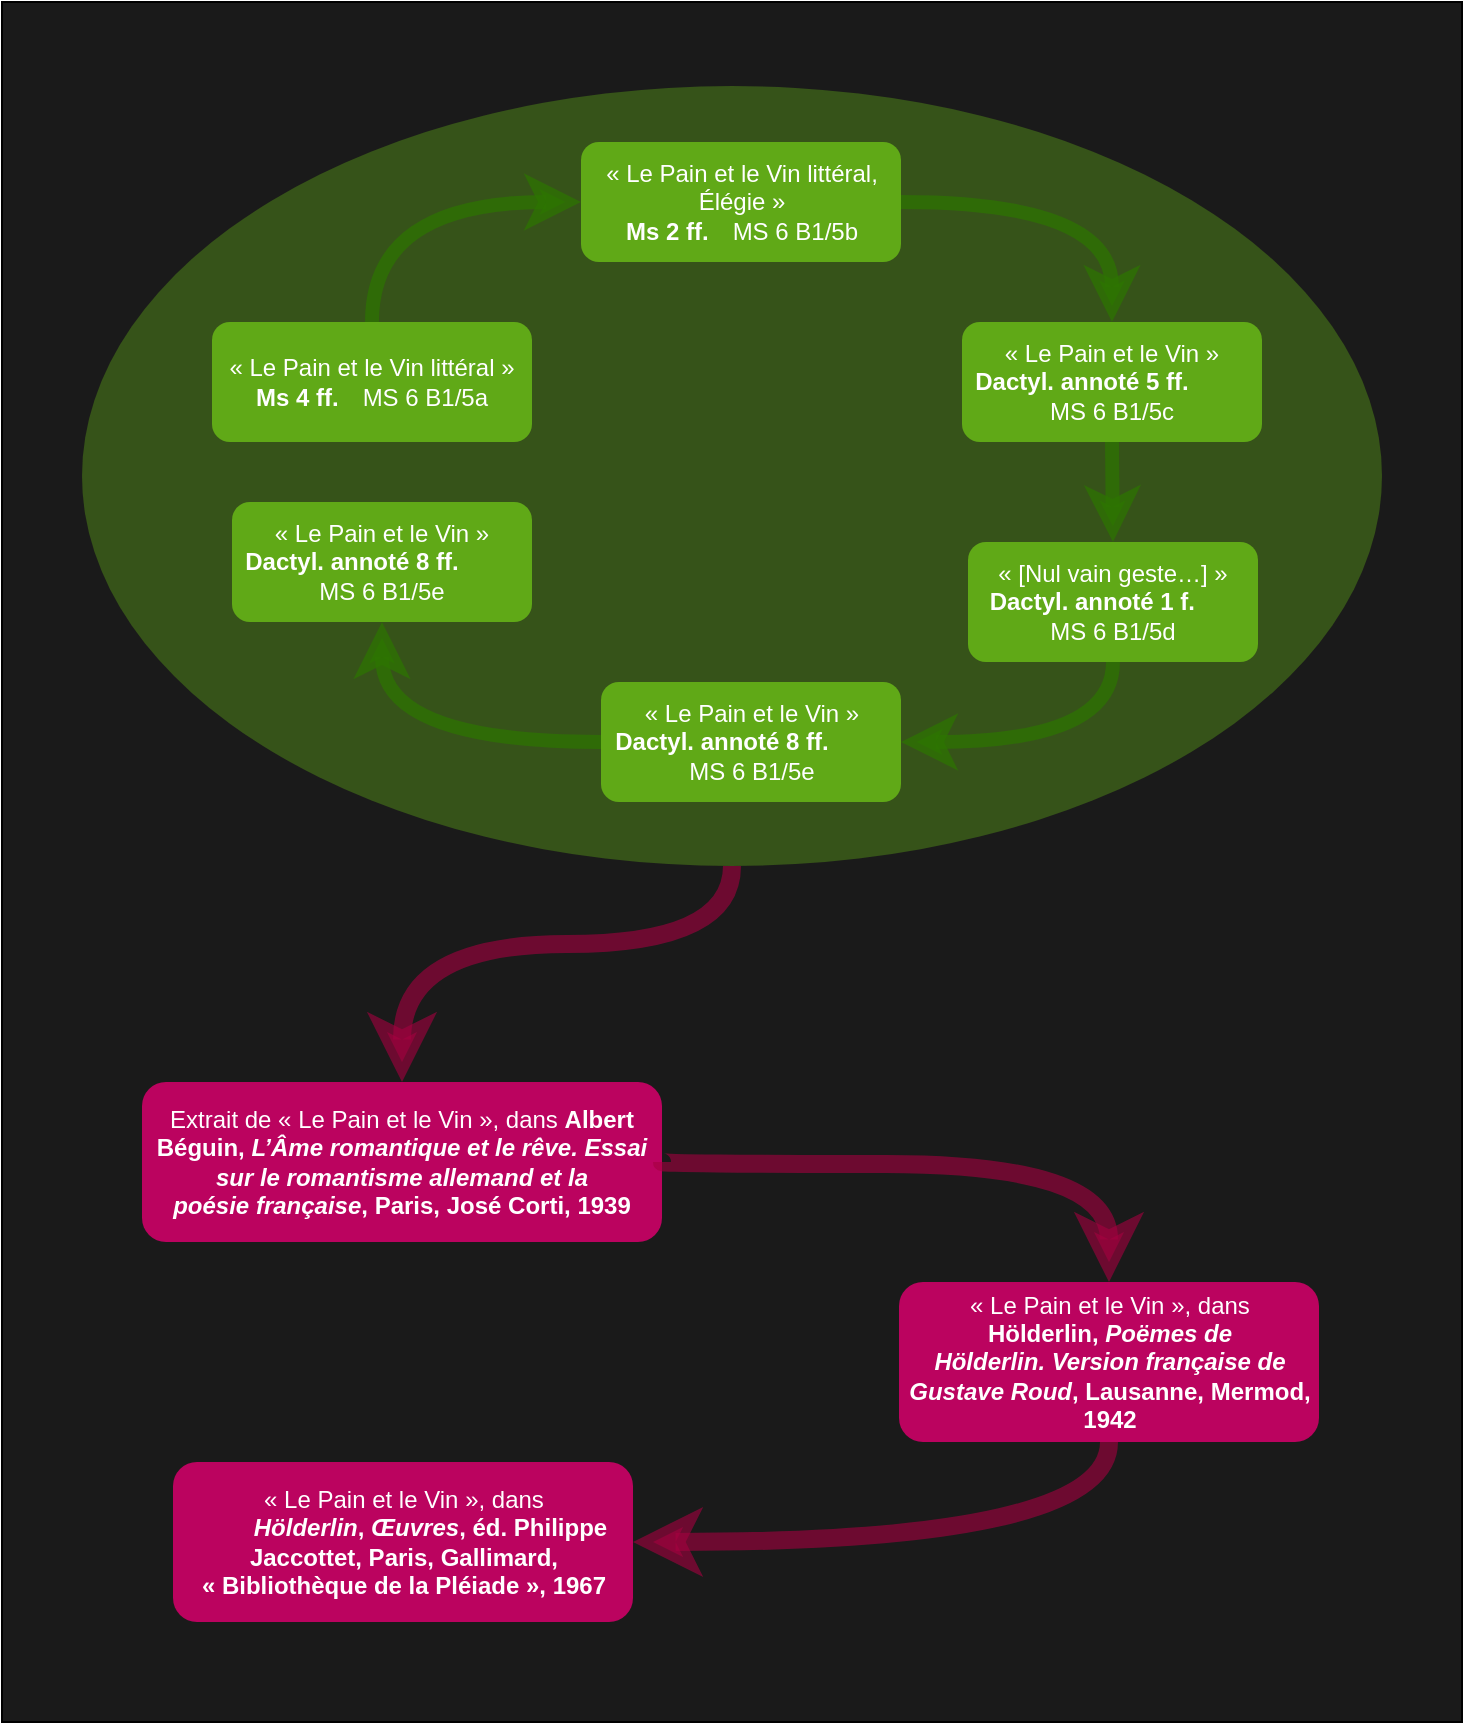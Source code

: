 <mxfile pages="1" version="11.2.5" type="device"><diagram id="5LkJKmRUfhu__ag15CW3" name="Page-1"><mxGraphModel dx="1355" dy="1927" grid="1" gridSize="10" guides="1" tooltips="1" connect="1" arrows="1" fold="1" page="1" pageScale="1" pageWidth="850" pageHeight="1100" math="0" shadow="0"><root><mxCell id="0"/><mxCell id="1" parent="0"/><mxCell id="xSH2JktficslQuj2JTzt-1" value="" style="rounded=0;whiteSpace=wrap;html=1;fillColor=#1A1A1A;" parent="1" vertex="1"><mxGeometry x="50" y="-20" width="730" height="860" as="geometry"/></mxCell><mxCell id="EHv0r3DHbdjwDvYXYAMD-16" value="" style="ellipse;whiteSpace=wrap;html=1;fillColor=#60a917;strokeColor=none;opacity=40;fontColor=#ffffff;" parent="1" vertex="1"><mxGeometry x="90" y="22" width="650" height="390" as="geometry"/></mxCell><mxCell id="EHv0r3DHbdjwDvYXYAMD-1" value="&lt;div&gt;&lt;span style=&quot;font-weight: normal&quot;&gt;« Le Pain et le Vin littéral »&lt;/span&gt;&lt;/div&gt;&lt;div&gt;Ms 4 ff.&lt;span style=&quot;font-weight: normal ; white-space: pre&quot;&gt;&#9;&lt;/span&gt;&lt;span style=&quot;font-weight: normal&quot;&gt;MS 6 B1/5a&lt;/span&gt;&lt;/div&gt;" style="rounded=1;whiteSpace=wrap;html=1;fillColor=#60a917;strokeColor=none;fontStyle=1;fontColor=#ffffff;" parent="1" vertex="1"><mxGeometry x="155" y="140" width="160" height="60" as="geometry"/></mxCell><mxCell id="EHv0r3DHbdjwDvYXYAMD-2" value="&lt;div&gt;&lt;span&gt;« Le Pain et le Vin littéral, Élégie »&lt;/span&gt;&lt;/div&gt;&lt;div&gt;&lt;span&gt;&lt;b&gt;Ms 2 ff.&lt;/b&gt;&lt;span style=&quot;white-space: pre&quot;&gt;&#9;&lt;/span&gt;MS 6 B1/5b&lt;/span&gt;&lt;/div&gt;" style="rounded=1;whiteSpace=wrap;html=1;fillColor=#60a917;strokeColor=none;fontStyle=0;fontColor=#ffffff;" parent="1" vertex="1"><mxGeometry x="339.5" y="50" width="160" height="60" as="geometry"/></mxCell><mxCell id="EHv0r3DHbdjwDvYXYAMD-3" value="&lt;div&gt;&lt;span style=&quot;font-weight: normal&quot;&gt;« Le Pain et le Vin »&lt;/span&gt;&lt;/div&gt;&lt;div&gt;Dactyl. annoté 5 ff.&lt;span style=&quot;font-weight: normal ; white-space: pre&quot;&gt;&#9;&lt;/span&gt;&lt;span style=&quot;font-weight: normal&quot;&gt;&amp;nbsp; MS 6 B1/5c&lt;/span&gt;&lt;/div&gt;" style="rounded=1;whiteSpace=wrap;html=1;fillColor=#60a917;strokeColor=none;fontStyle=1;fontColor=#ffffff;" parent="1" vertex="1"><mxGeometry x="530" y="140" width="150" height="60" as="geometry"/></mxCell><mxCell id="EHv0r3DHbdjwDvYXYAMD-4" value="&lt;div&gt;&lt;span style=&quot;font-weight: normal&quot;&gt;« [Nul vain geste…] »&lt;/span&gt;&lt;/div&gt;&lt;div&gt;Dactyl. annoté 1 f.&lt;span style=&quot;font-weight: normal ; white-space: pre&quot;&gt;&#9;&lt;/span&gt;&lt;span style=&quot;font-weight: normal&quot;&gt;&amp;nbsp; &amp;nbsp; &amp;nbsp; MS 6 B1/5d&lt;/span&gt;&lt;/div&gt;" style="rounded=1;whiteSpace=wrap;html=1;fillColor=#60a917;strokeColor=none;fontStyle=1;fontColor=#ffffff;" parent="1" vertex="1"><mxGeometry x="533" y="250" width="145" height="60" as="geometry"/></mxCell><mxCell id="EHv0r3DHbdjwDvYXYAMD-7" value="&lt;div&gt;&lt;span style=&quot;font-weight: normal&quot;&gt;« Le Pain et le Vin »&lt;/span&gt;&lt;/div&gt;&lt;div&gt;Dactyl. annoté 8 ff.&lt;span style=&quot;font-weight: normal ; white-space: pre&quot;&gt;&#9;&lt;/span&gt;&lt;span style=&quot;font-weight: normal&quot;&gt;&amp;nbsp; MS 6 B1/5e&lt;/span&gt;&lt;/div&gt;" style="rounded=1;whiteSpace=wrap;html=1;fillColor=#60a917;strokeColor=none;fontStyle=1;fontColor=#ffffff;" parent="1" vertex="1"><mxGeometry x="349.5" y="320" width="150" height="60" as="geometry"/></mxCell><mxCell id="EHv0r3DHbdjwDvYXYAMD-8" value="&lt;div&gt;&lt;span style=&quot;font-weight: normal&quot;&gt;« Le Pain et le Vin »&lt;/span&gt;&lt;/div&gt;&lt;div&gt;Dactyl. annoté 8 ff.&lt;span style=&quot;font-weight: normal ; white-space: pre&quot;&gt;&#9;&lt;/span&gt;&lt;span style=&quot;font-weight: normal&quot;&gt;&amp;nbsp; MS 6 B1/5e&lt;/span&gt;&lt;/div&gt;" style="rounded=1;whiteSpace=wrap;html=1;fillColor=#60a917;strokeColor=none;fontStyle=1;fontColor=#ffffff;" parent="1" vertex="1"><mxGeometry x="165" y="230" width="150" height="60" as="geometry"/></mxCell><mxCell id="EHv0r3DHbdjwDvYXYAMD-10" value="" style="endArrow=classic;html=1;fontColor=#FFFFFF;entryX=0;entryY=0.5;entryDx=0;entryDy=0;exitX=0.5;exitY=0;exitDx=0;exitDy=0;edgeStyle=orthogonalEdgeStyle;curved=1;strokeColor=#2D7600;strokeWidth=7;fillColor=#60a917;opacity=70;" parent="1" source="EHv0r3DHbdjwDvYXYAMD-1" target="EHv0r3DHbdjwDvYXYAMD-2" edge="1"><mxGeometry width="50" height="50" relative="1" as="geometry"><mxPoint x="90" y="520" as="sourcePoint"/><mxPoint x="140" y="470" as="targetPoint"/></mxGeometry></mxCell><mxCell id="EHv0r3DHbdjwDvYXYAMD-11" value="" style="endArrow=classic;html=1;fontColor=#FFFFFF;entryX=0.5;entryY=0;entryDx=0;entryDy=0;exitX=1;exitY=0.5;exitDx=0;exitDy=0;edgeStyle=orthogonalEdgeStyle;curved=1;strokeColor=#2D7600;strokeWidth=7;fillColor=#60a917;opacity=70;" parent="1" source="EHv0r3DHbdjwDvYXYAMD-2" target="EHv0r3DHbdjwDvYXYAMD-3" edge="1"><mxGeometry width="50" height="50" relative="1" as="geometry"><mxPoint x="180" y="140" as="sourcePoint"/><mxPoint x="330" y="90" as="targetPoint"/></mxGeometry></mxCell><mxCell id="EHv0r3DHbdjwDvYXYAMD-12" value="" style="endArrow=classic;html=1;fontColor=#FFFFFF;entryX=0.5;entryY=0;entryDx=0;entryDy=0;exitX=0.5;exitY=1;exitDx=0;exitDy=0;strokeColor=#2D7600;strokeWidth=7;fillColor=#60a917;opacity=70;" parent="1" source="EHv0r3DHbdjwDvYXYAMD-3" target="EHv0r3DHbdjwDvYXYAMD-4" edge="1"><mxGeometry width="50" height="50" relative="1" as="geometry"><mxPoint x="490" y="90" as="sourcePoint"/><mxPoint x="615" y="140" as="targetPoint"/></mxGeometry></mxCell><mxCell id="EHv0r3DHbdjwDvYXYAMD-13" value="" style="endArrow=classic;html=1;fontColor=#FFFFFF;entryX=1;entryY=0.5;entryDx=0;entryDy=0;exitX=0.5;exitY=1;exitDx=0;exitDy=0;edgeStyle=orthogonalEdgeStyle;curved=1;strokeColor=#2D7600;strokeWidth=7;fillColor=#60a917;opacity=70;" parent="1" source="EHv0r3DHbdjwDvYXYAMD-4" target="EHv0r3DHbdjwDvYXYAMD-7" edge="1"><mxGeometry width="50" height="50" relative="1" as="geometry"><mxPoint x="615" y="200" as="sourcePoint"/><mxPoint x="613" y="270" as="targetPoint"/></mxGeometry></mxCell><mxCell id="EHv0r3DHbdjwDvYXYAMD-14" value="" style="endArrow=classic;html=1;fontColor=#FFFFFF;exitX=0;exitY=0.5;exitDx=0;exitDy=0;edgeStyle=orthogonalEdgeStyle;curved=1;strokeColor=#2D7600;strokeWidth=7;fillColor=#60a917;opacity=70;" parent="1" source="EHv0r3DHbdjwDvYXYAMD-7" target="EHv0r3DHbdjwDvYXYAMD-8" edge="1"><mxGeometry width="50" height="50" relative="1" as="geometry"><mxPoint x="663" y="330" as="sourcePoint"/><mxPoint x="580" y="430" as="targetPoint"/></mxGeometry></mxCell><mxCell id="EHv0r3DHbdjwDvYXYAMD-17" value="&lt;font style=&quot;font-size: 12px&quot;&gt;&lt;span style=&quot;text-indent: 0.7cm&quot;&gt;&lt;span style=&quot;font-weight: normal&quot;&gt;Extrait de « Le Pain et le Vin », dans &lt;/span&gt;Albert Béguin,&amp;nbsp;&lt;/span&gt;&lt;i style=&quot;text-indent: 0.7cm&quot;&gt;L’Âme&amp;nbsp;&lt;/i&gt;&lt;i style=&quot;text-indent: 0.7cm&quot;&gt;romantique et le rêve. Essai sur le romantisme allemand et la poésie&amp;nbsp;&lt;/i&gt;&lt;font style=&quot;text-indent: 0.7cm ; font-size: 12px&quot;&gt;&lt;span lang=&quot;fr-FR&quot;&gt;&lt;i&gt;française&lt;/i&gt;&lt;/span&gt;&lt;/font&gt;&lt;font style=&quot;text-indent: 0.7cm ; font-size: 12px&quot;&gt;&lt;span lang=&quot;fr-FR&quot;&gt;,&amp;nbsp;&lt;/span&gt;&lt;/font&gt;&lt;span style=&quot;text-indent: 0.7cm&quot;&gt;Paris, José Corti, 1939&lt;/span&gt;&lt;font face=&quot;Times New Roman, serif&quot; style=&quot;font-weight: normal ; text-indent: 0.7cm&quot;&gt;&lt;span lang=&quot;fr-FR&quot;&gt;&lt;br&gt;&lt;/span&gt;&lt;/font&gt;&lt;/font&gt;" style="rounded=1;whiteSpace=wrap;html=1;fillColor=#CC0066;strokeColor=none;fontColor=#ffffff;fontStyle=1;align=center;opacity=90;" parent="1" vertex="1"><mxGeometry x="120" y="520" width="260" height="80" as="geometry"/></mxCell><mxCell id="EHv0r3DHbdjwDvYXYAMD-18" value="&lt;span style=&quot;background-color: transparent ; text-indent: 0.7cm&quot;&gt;&lt;span style=&quot;font-weight: normal&quot;&gt;« Le Pain et le Vin », dans&lt;/span&gt;&lt;br&gt;Hölderlin, &lt;/span&gt;&lt;i style=&quot;background-color: transparent ; text-indent: 0.7cm&quot;&gt;Poëmes de&lt;br&gt;Hölderlin. Version française de Gustave Roud&lt;/i&gt;&lt;span style=&quot;background-color: transparent ; text-indent: 0.7cm&quot;&gt;, Lausanne, Mermod,&lt;br&gt;1942&lt;/span&gt;" style="rounded=1;whiteSpace=wrap;html=1;fillColor=#CC0066;strokeColor=none;fontColor=#ffffff;fontStyle=1;align=center;opacity=90;" parent="1" vertex="1"><mxGeometry x="498.5" y="620" width="210" height="80" as="geometry"/></mxCell><mxCell id="EHv0r3DHbdjwDvYXYAMD-19" value="&lt;font style=&quot;background-color: transparent ; text-indent: 0.7cm&quot;&gt;&lt;span lang=&quot;fr-FR&quot;&gt;&lt;span style=&quot;text-indent: 26.457px&quot;&gt;&lt;span style=&quot;font-weight: normal&quot;&gt;« Le Pain et le Vin », dans&lt;/span&gt;&lt;br&gt;&lt;div style=&quot;text-indent: 26.457px&quot;&gt;&lt;font style=&quot;background-color: transparent ; text-indent: 0.7cm&quot;&gt;&lt;span lang=&quot;fr-FR&quot;&gt;&lt;i&gt;Hölderlin&lt;/i&gt;&lt;/span&gt;&lt;/font&gt;&lt;font style=&quot;background-color: transparent ; text-indent: 0.7cm&quot;&gt;&lt;span lang=&quot;fr-FR&quot;&gt;,&amp;nbsp;&lt;/span&gt;&lt;/font&gt;&lt;font style=&quot;background-color: transparent ; text-indent: 0.7cm&quot;&gt;&lt;span lang=&quot;fr-FR&quot;&gt;&lt;i&gt;Œuvres&lt;/i&gt;&lt;/span&gt;&lt;/font&gt;&lt;font style=&quot;background-color: transparent ; text-indent: 0.7cm&quot;&gt;&lt;span lang=&quot;fr-FR&quot;&gt;,&amp;nbsp;éd. Philippe Jaccottet, Paris, Gallimard, «&amp;nbsp;Bibliothèque de la Pléiade », 1967&lt;/span&gt;&lt;/font&gt;&lt;/div&gt;&lt;/span&gt;&lt;/span&gt;&lt;/font&gt;" style="rounded=1;whiteSpace=wrap;html=1;fillColor=#CC0066;strokeColor=none;fontColor=#ffffff;fontStyle=1;align=center;opacity=90;" parent="1" vertex="1"><mxGeometry x="135.5" y="710" width="230" height="80" as="geometry"/></mxCell><mxCell id="EHv0r3DHbdjwDvYXYAMD-20" value="" style="endArrow=classic;html=1;fontColor=#FFFFFF;entryX=0.5;entryY=0;entryDx=0;entryDy=0;strokeColor=#A50040;fillColor=#d80073;opacity=60;edgeStyle=orthogonalEdgeStyle;curved=1;strokeWidth=9;" parent="1" source="EHv0r3DHbdjwDvYXYAMD-16" target="EHv0r3DHbdjwDvYXYAMD-17" edge="1"><mxGeometry width="50" height="50" relative="1" as="geometry"><mxPoint x="415" y="431" as="sourcePoint"/><mxPoint x="770" y="290" as="targetPoint"/><Array as="points"><mxPoint x="415" y="451"/><mxPoint x="250" y="451"/></Array></mxGeometry></mxCell><mxCell id="EHv0r3DHbdjwDvYXYAMD-23" value="" style="endArrow=classic;html=1;fontColor=#FFFFFF;strokeColor=#A50040;fillColor=#d80073;opacity=60;edgeStyle=orthogonalEdgeStyle;curved=1;strokeWidth=9;exitX=1;exitY=0.5;exitDx=0;exitDy=0;entryX=0.5;entryY=0;entryDx=0;entryDy=0;" parent="1" source="EHv0r3DHbdjwDvYXYAMD-17" target="EHv0r3DHbdjwDvYXYAMD-18" edge="1"><mxGeometry width="50" height="50" relative="1" as="geometry"><mxPoint x="427.324" y="539.165" as="sourcePoint"/><mxPoint x="462.618" y="676.441" as="targetPoint"/><Array as="points"><mxPoint x="380.5" y="561"/><mxPoint x="603.5" y="561"/></Array></mxGeometry></mxCell><mxCell id="EHv0r3DHbdjwDvYXYAMD-28" value="" style="endArrow=classic;html=1;fontColor=#FFFFFF;strokeColor=#A50040;fillColor=#d80073;opacity=60;strokeWidth=9;exitX=0.5;exitY=1;exitDx=0;exitDy=0;entryX=1;entryY=0.5;entryDx=0;entryDy=0;edgeStyle=orthogonalEdgeStyle;curved=1;" parent="1" source="EHv0r3DHbdjwDvYXYAMD-18" target="EHv0r3DHbdjwDvYXYAMD-19" edge="1"><mxGeometry width="50" height="50" relative="1" as="geometry"><mxPoint x="580.5" y="750" as="sourcePoint"/><mxPoint x="590.5" y="810" as="targetPoint"/></mxGeometry></mxCell></root></mxGraphModel></diagram></mxfile>